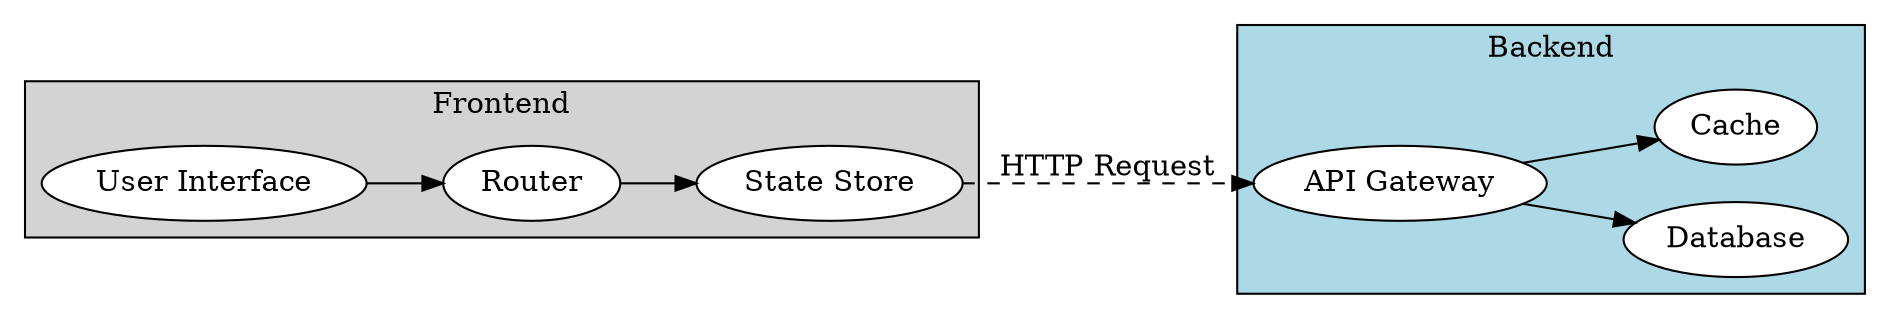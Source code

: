 digraph G {
  rankdir=LR;
  
  subgraph cluster_0 {
    label="Frontend";
    style=filled;
    fillcolor=lightgray;
    node [style=filled fillcolor=white];
    
    UI [label="User Interface"];
    Router [label="Router"];
    Store [label="State Store"];
    
    UI -> Router;
    Router -> Store;
  }
  
  subgraph cluster_1 {
    label="Backend";
    style=filled;
    fillcolor=lightblue;
    node [style=filled fillcolor=white];
    
    API [label="API Gateway"];
    DB [label="Database"];
    Cache [label="Cache"];
    
    API -> DB;
    API -> Cache;
  }
  
  Store -> API [label="HTTP Request" style=dashed];
}